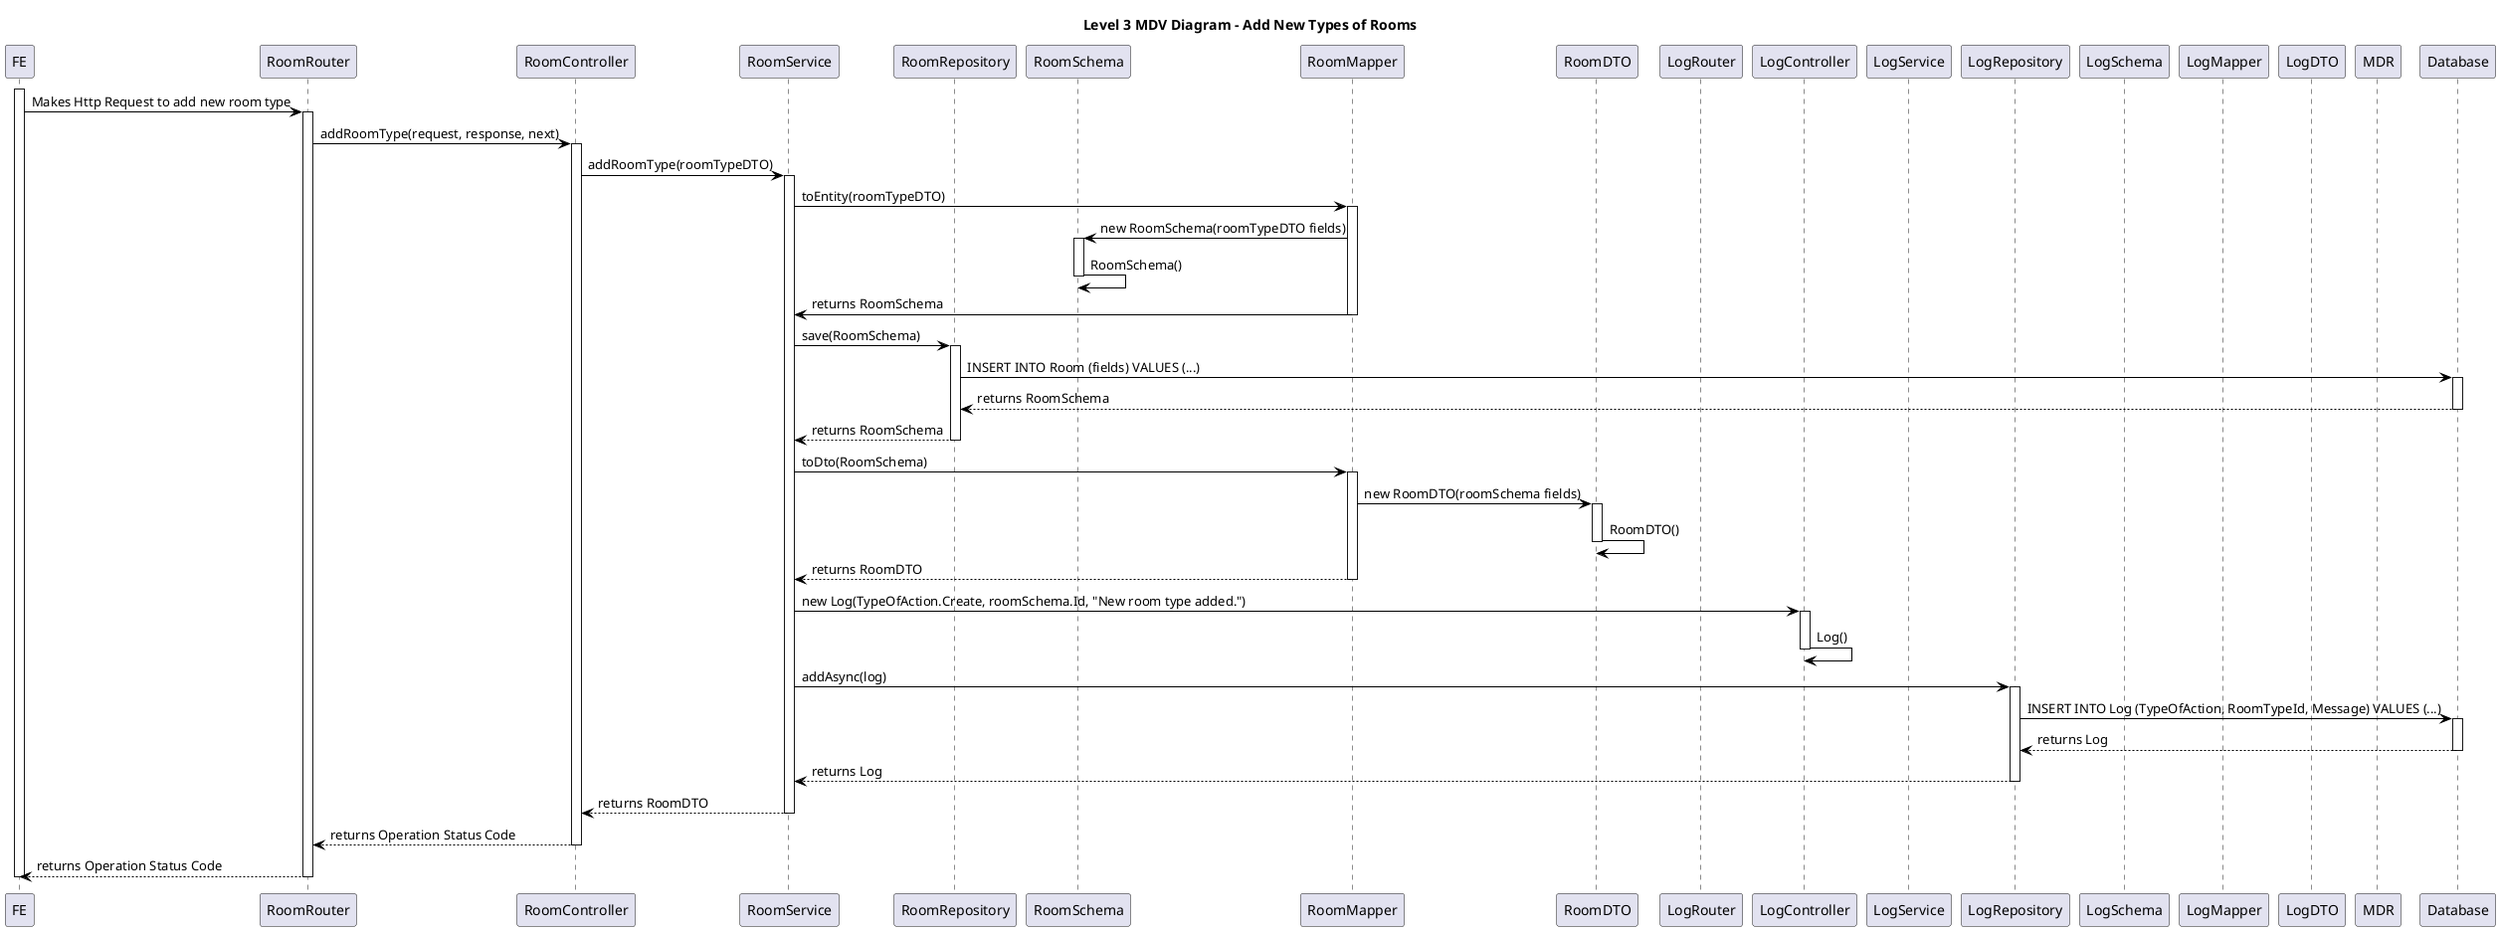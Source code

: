 @startuml level_3_MDV

title Level 3 MDV Diagram - Add New Types of Rooms

hide empty members
'skinparam Linetype ortho

skinparam class {
    BackgroundColor<<valueObject>> #D6EAF8
    BackgroundColor<<root>> #FDEBD0
    BackgroundColor<<service>> #D1F2EB
    BackgroundColor #UIF9E7
    ArrowColor Black
}

skinparam package {
    BackgroundColor #EBF5FB
}

participant FE as FE
participant "RoomRouter" as RR
participant "RoomController" as RC
participant "RoomService" as RS
participant "RoomRepository" as RRE
participant "RoomSchema" as RSC
participant "RoomMapper" as RM
participant "RoomDTO" as RD
participant "LogRouter" as LR
participant "LogController" as LC
participant "LogService" as LS
participant "LogRepository" as LRE
participant "LogSchema" as LSC
participant "LogMapper" as LM
participant "LogDTO" as LD
participant MDR as MDR
participant "Database" as DB

activate FE
FE -> RR: Makes Http Request to add new room type
activate RR
RR -> RC: addRoomType(request, response, next)
activate RC
RC -> RS: addRoomType(roomTypeDTO)
activate RS
RS -> RM: toEntity(roomTypeDTO)
activate RM
RM -> RSC: new RoomSchema(roomTypeDTO fields)
activate RSC
RSC -> RSC: RoomSchema()
deactivate RSC
RM -> RS: returns RoomSchema
deactivate RM
RS -> RRE: save(RoomSchema)
activate RRE
RRE -> DB: INSERT INTO Room (fields) VALUES (...)
activate DB
DB --> RRE: returns RoomSchema
deactivate DB
RRE --> RS: returns RoomSchema
deactivate RRE
RS -> RM: toDto(RoomSchema)
activate RM
RM -> RD: new RoomDTO(roomSchema fields)
activate RD
RD -> RD: RoomDTO()
deactivate RD
RM --> RS: returns RoomDTO
deactivate RM
RS -> LC: new Log(TypeOfAction.Create, roomSchema.Id, "New room type added.")
activate LC
LC -> LC: Log()
deactivate LC
RS -> LRE: addAsync(log)
activate LRE
LRE -> DB: INSERT INTO Log (TypeOfAction, RoomTypeId, Message) VALUES (...)
activate DB
DB --> LRE: returns Log
deactivate DB
LRE --> RS: returns Log
deactivate LRE
RS --> RC: returns RoomDTO
deactivate RS
RC --> RR: returns Operation Status Code
deactivate RC
RR --> FE: returns Operation Status Code
deactivate RR
deactivate FE

@enduml